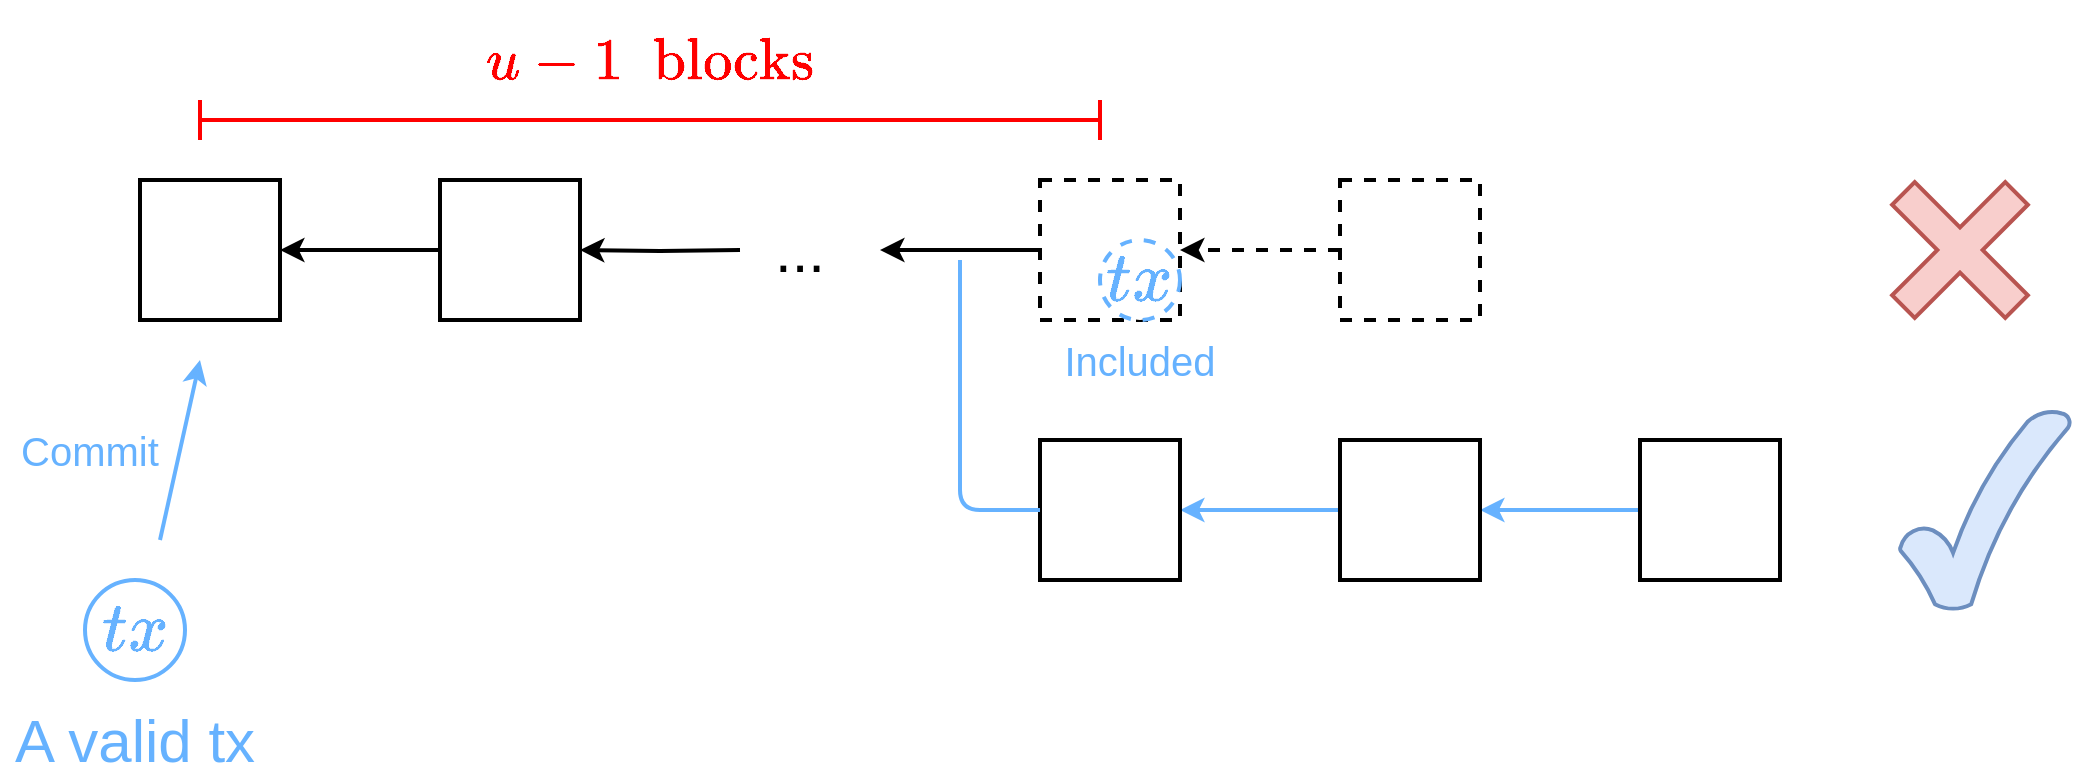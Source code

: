 <mxfile version="13.0.3" type="device"><diagram id="NN2CdbJ94kC__CdvT9DX" name="Page-1"><mxGraphModel dx="2013" dy="875" grid="1" gridSize="10" guides="1" tooltips="1" connect="1" arrows="1" fold="1" page="1" pageScale="1" pageWidth="827" pageHeight="1169" math="1" shadow="0"><root><mxCell id="0"/><mxCell id="1" parent="0"/><mxCell id="E_5lwIptasxSdf3xfmIE-3" style="edgeStyle=orthogonalEdgeStyle;rounded=0;orthogonalLoop=1;jettySize=auto;html=1;entryX=1;entryY=0.5;entryDx=0;entryDy=0;strokeWidth=2;dashed=1;" parent="1" source="E_5lwIptasxSdf3xfmIE-1" target="E_5lwIptasxSdf3xfmIE-4" edge="1"><mxGeometry relative="1" as="geometry"><mxPoint x="560" y="455" as="targetPoint"/></mxGeometry></mxCell><mxCell id="E_5lwIptasxSdf3xfmIE-1" value="" style="rounded=0;whiteSpace=wrap;html=1;strokeWidth=2;dashed=1;" parent="1" vertex="1"><mxGeometry x="640" y="420" width="70" height="70" as="geometry"/></mxCell><mxCell id="E_5lwIptasxSdf3xfmIE-7" value="" style="edgeStyle=orthogonalEdgeStyle;rounded=0;orthogonalLoop=1;jettySize=auto;html=1;strokeWidth=2;" parent="1" source="E_5lwIptasxSdf3xfmIE-4" edge="1"><mxGeometry relative="1" as="geometry"><mxPoint x="410" y="455" as="targetPoint"/></mxGeometry></mxCell><mxCell id="E_5lwIptasxSdf3xfmIE-4" value="" style="rounded=0;whiteSpace=wrap;html=1;strokeWidth=2;dashed=1;" parent="1" vertex="1"><mxGeometry x="490" y="420" width="70" height="70" as="geometry"/></mxCell><mxCell id="FLBv8k0XRKW5AK-b2Yrw-43" value="" style="edgeStyle=orthogonalEdgeStyle;rounded=0;orthogonalLoop=1;jettySize=auto;html=1;startArrow=none;startFill=0;endArrow=classic;endFill=1;strokeWidth=2;fontSize=20;fontColor=#66B2FF;" edge="1" parent="1" target="FLBv8k0XRKW5AK-b2Yrw-42"><mxGeometry relative="1" as="geometry"><mxPoint x="340" y="455" as="sourcePoint"/></mxGeometry></mxCell><mxCell id="FLBv8k0XRKW5AK-b2Yrw-45" value="" style="edgeStyle=orthogonalEdgeStyle;rounded=0;orthogonalLoop=1;jettySize=auto;html=1;startArrow=none;startFill=0;endArrow=classic;endFill=1;strokeWidth=2;fontSize=20;fontColor=#66B2FF;" edge="1" parent="1" source="FLBv8k0XRKW5AK-b2Yrw-42" target="FLBv8k0XRKW5AK-b2Yrw-44"><mxGeometry relative="1" as="geometry"/></mxCell><mxCell id="FLBv8k0XRKW5AK-b2Yrw-42" value="" style="rounded=0;whiteSpace=wrap;html=1;strokeWidth=2;" vertex="1" parent="1"><mxGeometry x="190" y="420" width="70" height="70" as="geometry"/></mxCell><mxCell id="FLBv8k0XRKW5AK-b2Yrw-44" value="" style="rounded=0;whiteSpace=wrap;html=1;strokeWidth=2;" vertex="1" parent="1"><mxGeometry x="40" y="420" width="70" height="70" as="geometry"/></mxCell><mxCell id="FLBv8k0XRKW5AK-b2Yrw-46" value="..." style="text;html=1;strokeColor=none;fillColor=none;align=center;verticalAlign=middle;whiteSpace=wrap;rounded=0;dashed=1;fontSize=30;fontColor=#000000;" vertex="1" parent="1"><mxGeometry x="350" y="440" width="40" height="30" as="geometry"/></mxCell><mxCell id="FLBv8k0XRKW5AK-b2Yrw-48" value="$$tx$$" style="ellipse;whiteSpace=wrap;html=1;strokeWidth=2;fontSize=30;fontColor=#66B2FF;strokeColor=#66B2FF;" vertex="1" parent="1"><mxGeometry x="12.5" y="620" width="50" height="50" as="geometry"/></mxCell><mxCell id="FLBv8k0XRKW5AK-b2Yrw-49" value="A valid tx" style="text;html=1;strokeColor=none;fillColor=none;align=center;verticalAlign=middle;whiteSpace=wrap;rounded=0;fontSize=30;fontColor=#66B2FF;" vertex="1" parent="1"><mxGeometry x="-30" y="690" width="135" height="20" as="geometry"/></mxCell><mxCell id="FLBv8k0XRKW5AK-b2Yrw-50" value="" style="endArrow=classic;html=1;strokeWidth=2;fontSize=30;fontColor=#66B2FF;fillColor=#dae8fc;strokeColor=#66B2FF;" edge="1" parent="1"><mxGeometry width="50" height="50" relative="1" as="geometry"><mxPoint x="50" y="600" as="sourcePoint"/><mxPoint x="70" y="510" as="targetPoint"/></mxGeometry></mxCell><mxCell id="FLBv8k0XRKW5AK-b2Yrw-51" value="Commit" style="text;html=1;strokeColor=none;fillColor=none;align=center;verticalAlign=middle;whiteSpace=wrap;rounded=0;fontSize=20;fontColor=#66B2FF;" vertex="1" parent="1"><mxGeometry x="-30" y="540" width="90" height="30" as="geometry"/></mxCell><mxCell id="FLBv8k0XRKW5AK-b2Yrw-52" value="" style="shape=crossbar;whiteSpace=wrap;html=1;rounded=1;strokeColor=#FF0000;strokeWidth=2;fontSize=20;fontColor=#66B2FF;" vertex="1" parent="1"><mxGeometry x="70" y="380" width="450" height="20" as="geometry"/></mxCell><mxCell id="FLBv8k0XRKW5AK-b2Yrw-53" value="$$u-1 \ \&amp;nbsp; \text{blocks}$$" style="text;html=1;strokeColor=none;fillColor=none;align=center;verticalAlign=middle;whiteSpace=wrap;rounded=0;fontSize=25;fontColor=#FF0000;" vertex="1" parent="1"><mxGeometry x="222.5" y="350" width="145" height="20" as="geometry"/></mxCell><mxCell id="FLBv8k0XRKW5AK-b2Yrw-54" value="$$tx$$" style="ellipse;whiteSpace=wrap;html=1;strokeWidth=2;fontSize=30;fontColor=#66B2FF;strokeColor=#66B2FF;dashed=1;" vertex="1" parent="1"><mxGeometry x="520" y="450" width="40" height="40" as="geometry"/></mxCell><mxCell id="FLBv8k0XRKW5AK-b2Yrw-55" value="Included" style="text;html=1;strokeColor=none;fillColor=none;align=center;verticalAlign=middle;whiteSpace=wrap;rounded=0;fontSize=20;fontColor=#66B2FF;dashed=1;" vertex="1" parent="1"><mxGeometry x="496.25" y="500" width="87.5" height="20" as="geometry"/></mxCell><mxCell id="FLBv8k0XRKW5AK-b2Yrw-59" value="" style="edgeStyle=orthogonalEdgeStyle;rounded=0;orthogonalLoop=1;jettySize=auto;html=1;startArrow=classic;startFill=1;endArrow=none;endFill=0;strokeColor=#66B2FF;strokeWidth=2;fontSize=20;fontColor=#FF0000;" edge="1" parent="1" source="FLBv8k0XRKW5AK-b2Yrw-56" target="FLBv8k0XRKW5AK-b2Yrw-58"><mxGeometry relative="1" as="geometry"/></mxCell><mxCell id="FLBv8k0XRKW5AK-b2Yrw-56" value="" style="rounded=0;whiteSpace=wrap;html=1;strokeWidth=2;" vertex="1" parent="1"><mxGeometry x="490" y="550" width="70" height="70" as="geometry"/></mxCell><mxCell id="FLBv8k0XRKW5AK-b2Yrw-61" value="" style="edgeStyle=orthogonalEdgeStyle;rounded=0;orthogonalLoop=1;jettySize=auto;html=1;startArrow=classic;startFill=1;endArrow=none;endFill=0;strokeColor=#66B2FF;strokeWidth=2;fontSize=20;fontColor=#FF0000;" edge="1" parent="1" source="FLBv8k0XRKW5AK-b2Yrw-58" target="FLBv8k0XRKW5AK-b2Yrw-60"><mxGeometry relative="1" as="geometry"/></mxCell><mxCell id="FLBv8k0XRKW5AK-b2Yrw-58" value="" style="rounded=0;whiteSpace=wrap;html=1;strokeWidth=2;" vertex="1" parent="1"><mxGeometry x="640" y="550" width="70" height="70" as="geometry"/></mxCell><mxCell id="FLBv8k0XRKW5AK-b2Yrw-60" value="" style="rounded=0;whiteSpace=wrap;html=1;strokeWidth=2;" vertex="1" parent="1"><mxGeometry x="790" y="550" width="70" height="70" as="geometry"/></mxCell><mxCell id="FLBv8k0XRKW5AK-b2Yrw-57" value="" style="endArrow=none;html=1;strokeColor=#66B2FF;strokeWidth=2;fontSize=20;fontColor=#FF0000;exitX=0;exitY=0.5;exitDx=0;exitDy=0;endFill=0;" edge="1" parent="1" source="FLBv8k0XRKW5AK-b2Yrw-56"><mxGeometry width="50" height="50" relative="1" as="geometry"><mxPoint x="610" y="710" as="sourcePoint"/><mxPoint x="450" y="460" as="targetPoint"/><Array as="points"><mxPoint x="450" y="585"/></Array></mxGeometry></mxCell><mxCell id="FLBv8k0XRKW5AK-b2Yrw-63" value="" style="verticalLabelPosition=bottom;verticalAlign=top;html=1;shape=mxgraph.basic.tick;strokeColor=#6c8ebf;strokeWidth=2;fontSize=20;fillColor=#dae8fc;" vertex="1" parent="1"><mxGeometry x="920" y="535" width="85" height="100" as="geometry"/></mxCell><mxCell id="FLBv8k0XRKW5AK-b2Yrw-65" value="" style="shape=cross;whiteSpace=wrap;html=1;strokeColor=#b85450;strokeWidth=2;fontSize=20;direction=south;rotation=45;fillColor=#f8cecc;" vertex="1" parent="1"><mxGeometry x="910" y="415" width="80" height="80" as="geometry"/></mxCell></root></mxGraphModel></diagram></mxfile>